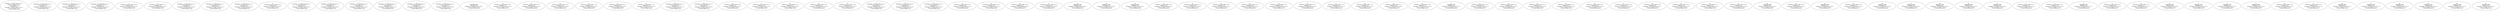digraph cpn_tools_graph {
  N1 [label="1:
Generator: 1`({i=1,t=GEN,c=2},2)++
1`({i=2,t=GEN,c=1},1)++
1`({i=3,t=GEN,c=3},3)
Generated: 1`0
Consumer: 1`({i=4,t=CON,c=3},0)++
1`({i=5,t=CON,c=1},0)++
1`({i=6,t=CON,c=2},0)
"];
  N2 [label="2:
Generator: 1`({i=2,t=GEN,c=1},1)++
1`({i=3,t=GEN,c=3},3)
Generated: 1`2
Consumer: 1`({i=4,t=CON,c=3},0)++
1`({i=5,t=CON,c=1},0)++
1`({i=6,t=CON,c=2},0)
"];
  N3 [label="3:
Generator: 1`({i=1,t=GEN,c=2},2)++
1`({i=2,t=GEN,c=1},1)
Generated: 1`3
Consumer: 1`({i=4,t=CON,c=3},0)++
1`({i=5,t=CON,c=1},0)++
1`({i=6,t=CON,c=2},0)
"];
  N4 [label="4:
Generator: 1`({i=1,t=GEN,c=2},2)++
1`({i=3,t=GEN,c=3},3)
Generated: 1`1
Consumer: 1`({i=4,t=CON,c=3},0)++
1`({i=5,t=CON,c=1},0)++
1`({i=6,t=CON,c=2},0)
"];
  N5 [label="5:
Generator: 1`({i=3,t=GEN,c=3},3)
Generated: 1`3
Consumer: 1`({i=4,t=CON,c=3},0)++
1`({i=5,t=CON,c=1},0)++
1`({i=6,t=CON,c=2},0)
"];
  N6 [label="6:
Generator: 1`({i=2,t=GEN,c=1},1)
Generated: 1`5
Consumer: 1`({i=4,t=CON,c=3},0)++
1`({i=5,t=CON,c=1},0)++
1`({i=6,t=CON,c=2},0)
"];
  N7 [label="7:
Generator: 1`({i=2,t=GEN,c=1},1)++
1`({i=3,t=GEN,c=3},3)
Generated: 1`1
Consumer: 1`({i=4,t=CON,c=3},0)++
1`({i=5,t=CON,c=1},1)++
1`({i=6,t=CON,c=2},0)
"];
  N8 [label="8:
Generator: 1`({i=2,t=GEN,c=1},1)++
1`({i=3,t=GEN,c=3},3)
Generated: 1`0
Consumer: 1`({i=4,t=CON,c=3},2)++
1`({i=5,t=CON,c=1},0)++
1`({i=6,t=CON,c=2},0)
"];
  N9 [label="9:
Generator: 1`({i=2,t=GEN,c=1},1)++
1`({i=3,t=GEN,c=3},3)
Generated: 1`0
Consumer: 1`({i=4,t=CON,c=3},0)++
1`({i=5,t=CON,c=1},0)++
1`({i=6,t=CON,c=2},2)
"];
  N10 [label="10:
Generator: 1`({i=1,t=GEN,c=2},2)
Generated: 1`4
Consumer: 1`({i=4,t=CON,c=3},0)++
1`({i=5,t=CON,c=1},0)++
1`({i=6,t=CON,c=2},0)
"];
  N11 [label="11:
Generator: 1`({i=1,t=GEN,c=2},2)++
1`({i=2,t=GEN,c=1},1)
Generated: 1`0
Consumer: 1`({i=4,t=CON,c=3},3)++
1`({i=5,t=CON,c=1},0)++
1`({i=6,t=CON,c=2},0)
"];
  N12 [label="12:
Generator: 1`({i=1,t=GEN,c=2},2)++
1`({i=2,t=GEN,c=1},1)
Generated: 1`1
Consumer: 1`({i=4,t=CON,c=3},0)++
1`({i=5,t=CON,c=1},0)++
1`({i=6,t=CON,c=2},2)
"];
  N13 [label="13:
Generator: 1`({i=1,t=GEN,c=2},2)++
1`({i=2,t=GEN,c=1},1)
Generated: 1`2
Consumer: 1`({i=4,t=CON,c=3},0)++
1`({i=5,t=CON,c=1},1)++
1`({i=6,t=CON,c=2},0)
"];
  N14 [label="14:
Generator: 1`({i=1,t=GEN,c=2},2)++
1`({i=3,t=GEN,c=3},3)
Generated: 1`0
Consumer: 1`({i=4,t=CON,c=3},1)++
1`({i=5,t=CON,c=1},0)++
1`({i=6,t=CON,c=2},0)
"];
  N15 [label="15:
Generator: 1`({i=1,t=GEN,c=2},2)++
1`({i=3,t=GEN,c=3},3)
Generated: 1`0
Consumer: 1`({i=4,t=CON,c=3},0)++
1`({i=5,t=CON,c=1},0)++
1`({i=6,t=CON,c=2},1)
"];
  N16 [label="16:
Generator: 1`({i=1,t=GEN,c=2},2)++
1`({i=3,t=GEN,c=3},3)
Generated: 1`0
Consumer: 1`({i=4,t=CON,c=3},0)++
1`({i=5,t=CON,c=1},1)++
1`({i=6,t=CON,c=2},0)
"];
  N17 [label="17:
Generator: empty
Generated: 1`6
Consumer: 1`({i=4,t=CON,c=3},0)++
1`({i=5,t=CON,c=1},0)++
1`({i=6,t=CON,c=2},0)
"];
  N18 [label="18:
Generator: 1`({i=3,t=GEN,c=3},3)
Generated: 1`1
Consumer: 1`({i=4,t=CON,c=3},0)++
1`({i=5,t=CON,c=1},0)++
1`({i=6,t=CON,c=2},2)
"];
  N19 [label="19:
Generator: 1`({i=3,t=GEN,c=3},3)
Generated: 1`0
Consumer: 1`({i=4,t=CON,c=3},3)++
1`({i=5,t=CON,c=1},0)++
1`({i=6,t=CON,c=2},0)
"];
  N20 [label="20:
Generator: 1`({i=3,t=GEN,c=3},3)
Generated: 1`2
Consumer: 1`({i=4,t=CON,c=3},0)++
1`({i=5,t=CON,c=1},1)++
1`({i=6,t=CON,c=2},0)
"];
  N21 [label="21:
Generator: 1`({i=2,t=GEN,c=1},1)
Generated: 1`3
Consumer: 1`({i=4,t=CON,c=3},0)++
1`({i=5,t=CON,c=1},0)++
1`({i=6,t=CON,c=2},2)
"];
  N22 [label="22:
Generator: 1`({i=2,t=GEN,c=1},1)
Generated: 1`2
Consumer: 1`({i=4,t=CON,c=3},3)++
1`({i=5,t=CON,c=1},0)++
1`({i=6,t=CON,c=2},0)
"];
  N23 [label="23:
Generator: 1`({i=2,t=GEN,c=1},1)
Generated: 1`4
Consumer: 1`({i=4,t=CON,c=3},0)++
1`({i=5,t=CON,c=1},1)++
1`({i=6,t=CON,c=2},0)
"];
  N24 [label="24:
Generator: 1`({i=2,t=GEN,c=1},1)++
1`({i=3,t=GEN,c=3},3)
Generated: 1`0
Consumer: 1`({i=4,t=CON,c=3},1)++
1`({i=5,t=CON,c=1},1)++
1`({i=6,t=CON,c=2},0)
"];
  N25 [label="25:
Generator: 1`({i=2,t=GEN,c=1},1)++
1`({i=3,t=GEN,c=3},3)
Generated: 1`0
Consumer: 1`({i=4,t=CON,c=3},0)++
1`({i=5,t=CON,c=1},1)++
1`({i=6,t=CON,c=2},1)
"];
  N26 [label="26:
Generator: 1`({i=3,t=GEN,c=3},3)
Generated: 1`1
Consumer: 1`({i=4,t=CON,c=3},2)++
1`({i=5,t=CON,c=1},0)++
1`({i=6,t=CON,c=2},0)
"];
  N27 [label="27:
Generator: 1`({i=2,t=GEN,c=1},1)
Generated: 1`3
Consumer: 1`({i=4,t=CON,c=3},2)++
1`({i=5,t=CON,c=1},0)++
1`({i=6,t=CON,c=2},0)
"];
  N28 [label="28:
Generator: 1`({i=1,t=GEN,c=2},2)
Generated: 1`1
Consumer: 1`({i=4,t=CON,c=3},3)++
1`({i=5,t=CON,c=1},0)++
1`({i=6,t=CON,c=2},0)
"];
  N29 [label="29:
Generator: 1`({i=1,t=GEN,c=2},2)
Generated: 1`3
Consumer: 1`({i=4,t=CON,c=3},0)++
1`({i=5,t=CON,c=1},1)++
1`({i=6,t=CON,c=2},0)
"];
  N30 [label="30:
Generator: 1`({i=1,t=GEN,c=2},2)
Generated: 1`2
Consumer: 1`({i=4,t=CON,c=3},0)++
1`({i=5,t=CON,c=1},0)++
1`({i=6,t=CON,c=2},2)
"];
  N31 [label="31:
Generator: 1`({i=1,t=GEN,c=2},2)++
1`({i=2,t=GEN,c=1},1)
Generated: 1`0
Consumer: 1`({i=4,t=CON,c=3},1)++
1`({i=5,t=CON,c=1},0)++
1`({i=6,t=CON,c=2},2)
"];
  N32 [label="32:
Generator: 1`({i=1,t=GEN,c=2},2)++
1`({i=2,t=GEN,c=1},1)
Generated: 1`0
Consumer: 1`({i=4,t=CON,c=3},0)++
1`({i=5,t=CON,c=1},1)++
1`({i=6,t=CON,c=2},2)
"];
  N33 [label="33:
Generator: 1`({i=1,t=GEN,c=2},2)++
1`({i=2,t=GEN,c=1},1)
Generated: 1`0
Consumer: 1`({i=4,t=CON,c=3},2)++
1`({i=5,t=CON,c=1},1)++
1`({i=6,t=CON,c=2},0)
"];
  N34 [label="34:
Generator: 1`({i=1,t=GEN,c=2},2)
Generated: 1`3
Consumer: 1`({i=4,t=CON,c=3},1)++
1`({i=5,t=CON,c=1},0)++
1`({i=6,t=CON,c=2},0)
"];
  N35 [label="35:
Generator: 1`({i=3,t=GEN,c=3},3)
Generated: 1`2
Consumer: 1`({i=4,t=CON,c=3},1)++
1`({i=5,t=CON,c=1},0)++
1`({i=6,t=CON,c=2},0)
"];
  N36 [label="36:
Generator: 1`({i=1,t=GEN,c=2},2)
Generated: 1`3
Consumer: 1`({i=4,t=CON,c=3},0)++
1`({i=5,t=CON,c=1},0)++
1`({i=6,t=CON,c=2},1)
"];
  N37 [label="37:
Generator: 1`({i=3,t=GEN,c=3},3)
Generated: 1`2
Consumer: 1`({i=4,t=CON,c=3},0)++
1`({i=5,t=CON,c=1},0)++
1`({i=6,t=CON,c=2},1)
"];
  N38 [label="38:
Generator: empty
Generated: 1`5
Consumer: 1`({i=4,t=CON,c=3},0)++
1`({i=5,t=CON,c=1},1)++
1`({i=6,t=CON,c=2},0)
"];
  N39 [label="39:
Generator: empty
Generated: 1`4
Consumer: 1`({i=4,t=CON,c=3},0)++
1`({i=5,t=CON,c=1},0)++
1`({i=6,t=CON,c=2},2)
"];
  N40 [label="40:
Generator: empty
Generated: 1`3
Consumer: 1`({i=4,t=CON,c=3},3)++
1`({i=5,t=CON,c=1},0)++
1`({i=6,t=CON,c=2},0)
"];
  N41 [label="41:
Generator: 1`({i=3,t=GEN,c=3},3)
Generated: 1`0
Consumer: 1`({i=4,t=CON,c=3},1)++
1`({i=5,t=CON,c=1},0)++
1`({i=6,t=CON,c=2},2)
"];
  N42 [label="42:
Generator: 1`({i=3,t=GEN,c=3},3)
Generated: 1`0
Consumer: 1`({i=4,t=CON,c=3},0)++
1`({i=5,t=CON,c=1},1)++
1`({i=6,t=CON,c=2},2)
"];
  N43 [label="43:
Generator: 1`({i=3,t=GEN,c=3},3)
Generated: 1`0
Consumer: 1`({i=4,t=CON,c=3},2)++
1`({i=5,t=CON,c=1},1)++
1`({i=6,t=CON,c=2},0)
"];
  N44 [label="44:
Generator: 1`({i=2,t=GEN,c=1},1)
Generated: 1`0
Consumer: 1`({i=4,t=CON,c=3},3)++
1`({i=5,t=CON,c=1},0)++
1`({i=6,t=CON,c=2},2)
"];
  N45 [label="45:
Generator: 1`({i=2,t=GEN,c=1},1)
Generated: 1`2
Consumer: 1`({i=4,t=CON,c=3},0)++
1`({i=5,t=CON,c=1},1)++
1`({i=6,t=CON,c=2},2)
"];
  N46 [label="46:
Generator: 1`({i=2,t=GEN,c=1},1)
Generated: 1`1
Consumer: 1`({i=4,t=CON,c=3},3)++
1`({i=5,t=CON,c=1},1)++
1`({i=6,t=CON,c=2},0)
"];
  N47 [label="47:
Generator: 1`({i=3,t=GEN,c=3},3)
Generated: 1`1
Consumer: 1`({i=4,t=CON,c=3},1)++
1`({i=5,t=CON,c=1},1)++
1`({i=6,t=CON,c=2},0)
"];
  N48 [label="48:
Generator: 1`({i=2,t=GEN,c=1},1)
Generated: 1`3
Consumer: 1`({i=4,t=CON,c=3},1)++
1`({i=5,t=CON,c=1},1)++
1`({i=6,t=CON,c=2},0)
"];
  N49 [label="49:
Generator: 1`({i=2,t=GEN,c=1},1)
Generated: 1`3
Consumer: 1`({i=4,t=CON,c=3},0)++
1`({i=5,t=CON,c=1},1)++
1`({i=6,t=CON,c=2},1)
"];
  N50 [label="50:
Generator: 1`({i=3,t=GEN,c=3},3)
Generated: 1`1
Consumer: 1`({i=4,t=CON,c=3},0)++
1`({i=5,t=CON,c=1},1)++
1`({i=6,t=CON,c=2},1)
"];
  N51 [label="51:
Generator: empty
Generated: 1`4
Consumer: 1`({i=4,t=CON,c=3},2)++
1`({i=5,t=CON,c=1},0)++
1`({i=6,t=CON,c=2},0)
"];
  N52 [label="52:
Generator: 1`({i=3,t=GEN,c=3},3)
Generated: 1`0
Consumer: 1`({i=4,t=CON,c=3},2)++
1`({i=5,t=CON,c=1},0)++
1`({i=6,t=CON,c=2},1)
"];
  N53 [label="53:
Generator: 1`({i=2,t=GEN,c=1},1)
Generated: 1`2
Consumer: 1`({i=4,t=CON,c=3},2)++
1`({i=5,t=CON,c=1},1)++
1`({i=6,t=CON,c=2},0)
"];
  N54 [label="54:
Generator: 1`({i=2,t=GEN,c=1},1)
Generated: 1`1
Consumer: 1`({i=4,t=CON,c=3},2)++
1`({i=5,t=CON,c=1},0)++
1`({i=6,t=CON,c=2},2)
"];
  N55 [label="55:
Generator: 1`({i=1,t=GEN,c=2},2)
Generated: 1`0
Consumer: 1`({i=4,t=CON,c=3},3)++
1`({i=5,t=CON,c=1},0)++
1`({i=6,t=CON,c=2},1)
"];
  N56 [label="56:
Generator: 1`({i=1,t=GEN,c=2},2)
Generated: 1`0
Consumer: 1`({i=4,t=CON,c=3},3)++
1`({i=5,t=CON,c=1},1)++
1`({i=6,t=CON,c=2},0)
"];
  N57 [label="57:
Generator: 1`({i=1,t=GEN,c=2},2)
Generated: 1`1
Consumer: 1`({i=4,t=CON,c=3},0)++
1`({i=5,t=CON,c=1},1)++
1`({i=6,t=CON,c=2},2)
"];
  N58 [label="58:
Generator: 1`({i=1,t=GEN,c=2},2)
Generated: 1`0
Consumer: 1`({i=4,t=CON,c=3},2)++
1`({i=5,t=CON,c=1},0)++
1`({i=6,t=CON,c=2},2)
"];
  N59 [label="59:
Generator: 1`({i=1,t=GEN,c=2},2)
Generated: 1`1
Consumer: 1`({i=4,t=CON,c=3},1)++
1`({i=5,t=CON,c=1},0)++
1`({i=6,t=CON,c=2},2)
"];
  N60 [label="60:
Generator: 1`({i=2,t=GEN,c=1},1)
Generated: 1`2
Consumer: 1`({i=4,t=CON,c=3},1)++
1`({i=5,t=CON,c=1},0)++
1`({i=6,t=CON,c=2},2)
"];
  N61 [label="61:
Generator: 1`({i=1,t=GEN,c=2},2)
Generated: 1`1
Consumer: 1`({i=4,t=CON,c=3},2)++
1`({i=5,t=CON,c=1},1)++
1`({i=6,t=CON,c=2},0)
"];
  N62 [label="62:
Generator: empty
Generated: 1`5
Consumer: 1`({i=4,t=CON,c=3},1)++
1`({i=5,t=CON,c=1},0)++
1`({i=6,t=CON,c=2},0)
"];
  N63 [label="63:
Generator: 1`({i=1,t=GEN,c=2},2)
Generated: 1`2
Consumer: 1`({i=4,t=CON,c=3},1)++
1`({i=5,t=CON,c=1},1)++
1`({i=6,t=CON,c=2},0)
"];
  N64 [label="64:
Generator: empty
Generated: 1`5
Consumer: 1`({i=4,t=CON,c=3},0)++
1`({i=5,t=CON,c=1},0)++
1`({i=6,t=CON,c=2},1)
"];
  N65 [label="65:
Generator: 1`({i=1,t=GEN,c=2},2)
Generated: 1`2
Consumer: 1`({i=4,t=CON,c=3},0)++
1`({i=5,t=CON,c=1},1)++
1`({i=6,t=CON,c=2},1)
"];
  N66 [label="66:
Generator: empty
Generated: 1`2
Consumer: 1`({i=4,t=CON,c=3},3)++
1`({i=5,t=CON,c=1},1)++
1`({i=6,t=CON,c=2},0)
"];
  N67 [label="67:
Generator: empty
Generated: 1`3
Consumer: 1`({i=4,t=CON,c=3},0)++
1`({i=5,t=CON,c=1},1)++
1`({i=6,t=CON,c=2},2)
"];
  N68 [label="68:
Generator: empty
Generated: 1`1
Consumer: 1`({i=4,t=CON,c=3},3)++
1`({i=5,t=CON,c=1},0)++
1`({i=6,t=CON,c=2},2)
"];
  N69 [label="69:
Generator: empty
Generated: 1`3
Consumer: 1`({i=4,t=CON,c=3},1)++
1`({i=5,t=CON,c=1},0)++
1`({i=6,t=CON,c=2},2)
"];
  N70 [label="70:
Generator: empty
Generated: 1`3
Consumer: 1`({i=4,t=CON,c=3},2)++
1`({i=5,t=CON,c=1},1)++
1`({i=6,t=CON,c=2},0)
"];
  N71 [label="71:
Generator: 1`({i=2,t=GEN,c=1},1)
Generated: 1`0
Consumer: 1`({i=4,t=CON,c=3},2)++
1`({i=5,t=CON,c=1},1)++
1`({i=6,t=CON,c=2},2)
"];
  N72 [label="72:
Generator: 1`({i=2,t=GEN,c=1},1)
Generated: 1`0
Consumer: 1`({i=4,t=CON,c=3},3)++
1`({i=5,t=CON,c=1},1)++
1`({i=6,t=CON,c=2},1)
"];
  N73 [label="73:
Generator: empty
Generated: 1`4
Consumer: 1`({i=4,t=CON,c=3},1)++
1`({i=5,t=CON,c=1},1)++
1`({i=6,t=CON,c=2},0)
"];
  N74 [label="74:
Generator: 1`({i=3,t=GEN,c=3},3)
Generated: 1`0
Consumer: 1`({i=4,t=CON,c=3},1)++
1`({i=5,t=CON,c=1},1)++
1`({i=6,t=CON,c=2},1)
"];
  N75 [label="75:
Generator: 1`({i=2,t=GEN,c=1},1)
Generated: 1`1
Consumer: 1`({i=4,t=CON,c=3},1)++
1`({i=5,t=CON,c=1},1)++
1`({i=6,t=CON,c=2},2)
"];
  N76 [label="76:
Generator: empty
Generated: 1`4
Consumer: 1`({i=4,t=CON,c=3},0)++
1`({i=5,t=CON,c=1},1)++
1`({i=6,t=CON,c=2},1)
"];
  N77 [label="77:
Generator: empty
Generated: 1`2
Consumer: 1`({i=4,t=CON,c=3},2)++
1`({i=5,t=CON,c=1},0)++
1`({i=6,t=CON,c=2},2)
"];
  N78 [label="78:
Generator: empty
Generated: 1`3
Consumer: 1`({i=4,t=CON,c=3},2)++
1`({i=5,t=CON,c=1},0)++
1`({i=6,t=CON,c=2},1)
"];
  N79 [label="79:
Generator: empty
Generated: 1`2
Consumer: 1`({i=4,t=CON,c=3},3)++
1`({i=5,t=CON,c=1},0)++
1`({i=6,t=CON,c=2},1)
"];
  N80 [label="80:
Generator: 1`({i=1,t=GEN,c=2},2)
Generated: 1`0
Consumer: 1`({i=4,t=CON,c=3},1)++
1`({i=5,t=CON,c=1},1)++
1`({i=6,t=CON,c=2},2)
"];
  N81 [label="81:
Generator: 1`({i=1,t=GEN,c=2},2)
Generated: 1`0
Consumer: 1`({i=4,t=CON,c=3},2)++
1`({i=5,t=CON,c=1},1)++
1`({i=6,t=CON,c=2},1)
"];
  N82 [label="82:
Generator: empty
Generated: 1`0
Consumer: 1`({i=4,t=CON,c=3},3)++
1`({i=5,t=CON,c=1},1)++
1`({i=6,t=CON,c=2},2)
"];
  N83 [label="83:
Generator: empty
Generated: 1`2
Consumer: 1`({i=4,t=CON,c=3},1)++
1`({i=5,t=CON,c=1},1)++
1`({i=6,t=CON,c=2},2)
"];
  N84 [label="84:
Generator: empty
Generated: 1`1
Consumer: 1`({i=4,t=CON,c=3},2)++
1`({i=5,t=CON,c=1},1)++
1`({i=6,t=CON,c=2},2)
"];
  N85 [label="85:
Generator: empty
Generated: 1`1
Consumer: 1`({i=4,t=CON,c=3},3)++
1`({i=5,t=CON,c=1},1)++
1`({i=6,t=CON,c=2},1)
"];
  N86 [label="86:
Generator: empty
Generated: 1`3
Consumer: 1`({i=4,t=CON,c=3},1)++
1`({i=5,t=CON,c=1},1)++
1`({i=6,t=CON,c=2},1)
"];
  N87 [label="87:
Generator: empty
Generated: 1`2
Consumer: 1`({i=4,t=CON,c=3},2)++
1`({i=5,t=CON,c=1},1)++
1`({i=6,t=CON,c=2},1)
"];
}